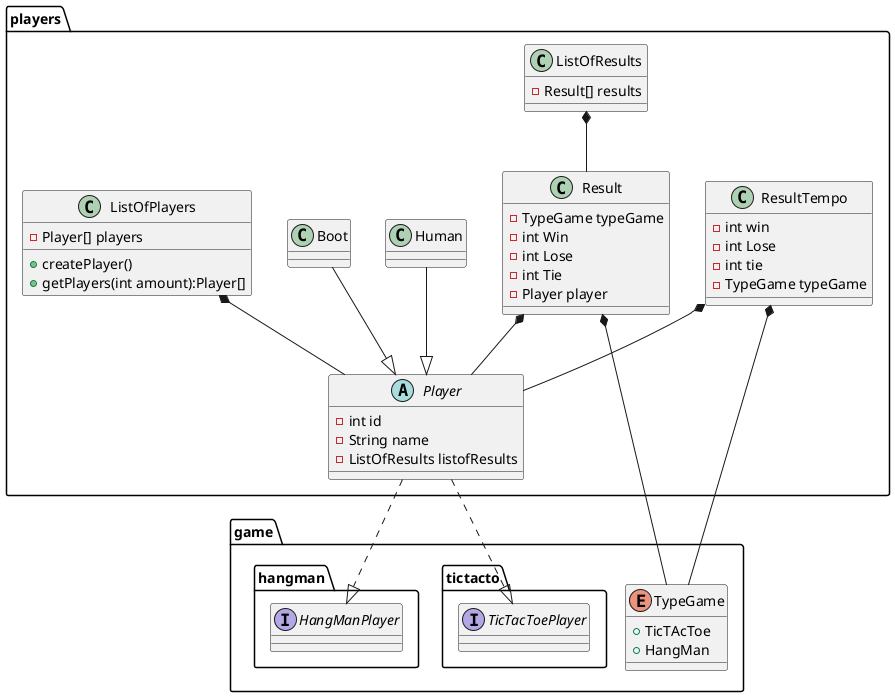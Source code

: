 @startuml classDiagram

package players{
    class ListOfPlayers{
        -Player[] players
        +createPlayer()
        +getPlayers(int amount):Player[]
    }

    abstract Player{
        -int id
        -String name
        -ListOfResults listofResults
    }

    class ListOfResults{
        -Result[] results
    }

    class Result{
        -TypeGame typeGame
        -int Win
        -int Lose
        -int Tie
        -Player player
    }

    class ResultTempo{
        -int win 
        -int Lose
        -int tie
        -TypeGame typeGame
    }

    class Human{

    }

    class Boot{

    }



    ListOfPlayers *-- Player
    ListOfResults *-- Result

    
    Human --|> Player
    Boot --|> Player

    Result *-- Player

}

package game{
    enum TypeGame{
        +TicTAcToe
        +HangMan
    }
    package tictacto{
        interface TicTacToePlayer{
        }
    }

    package hangman{
        interface HangManPlayer{
        }
    }
}



Result *-- TypeGame
ResultTempo *-- TypeGame
ResultTempo *-- Player

Player ..|> TicTacToePlayer
Player ..|> HangManPlayer

@enduml